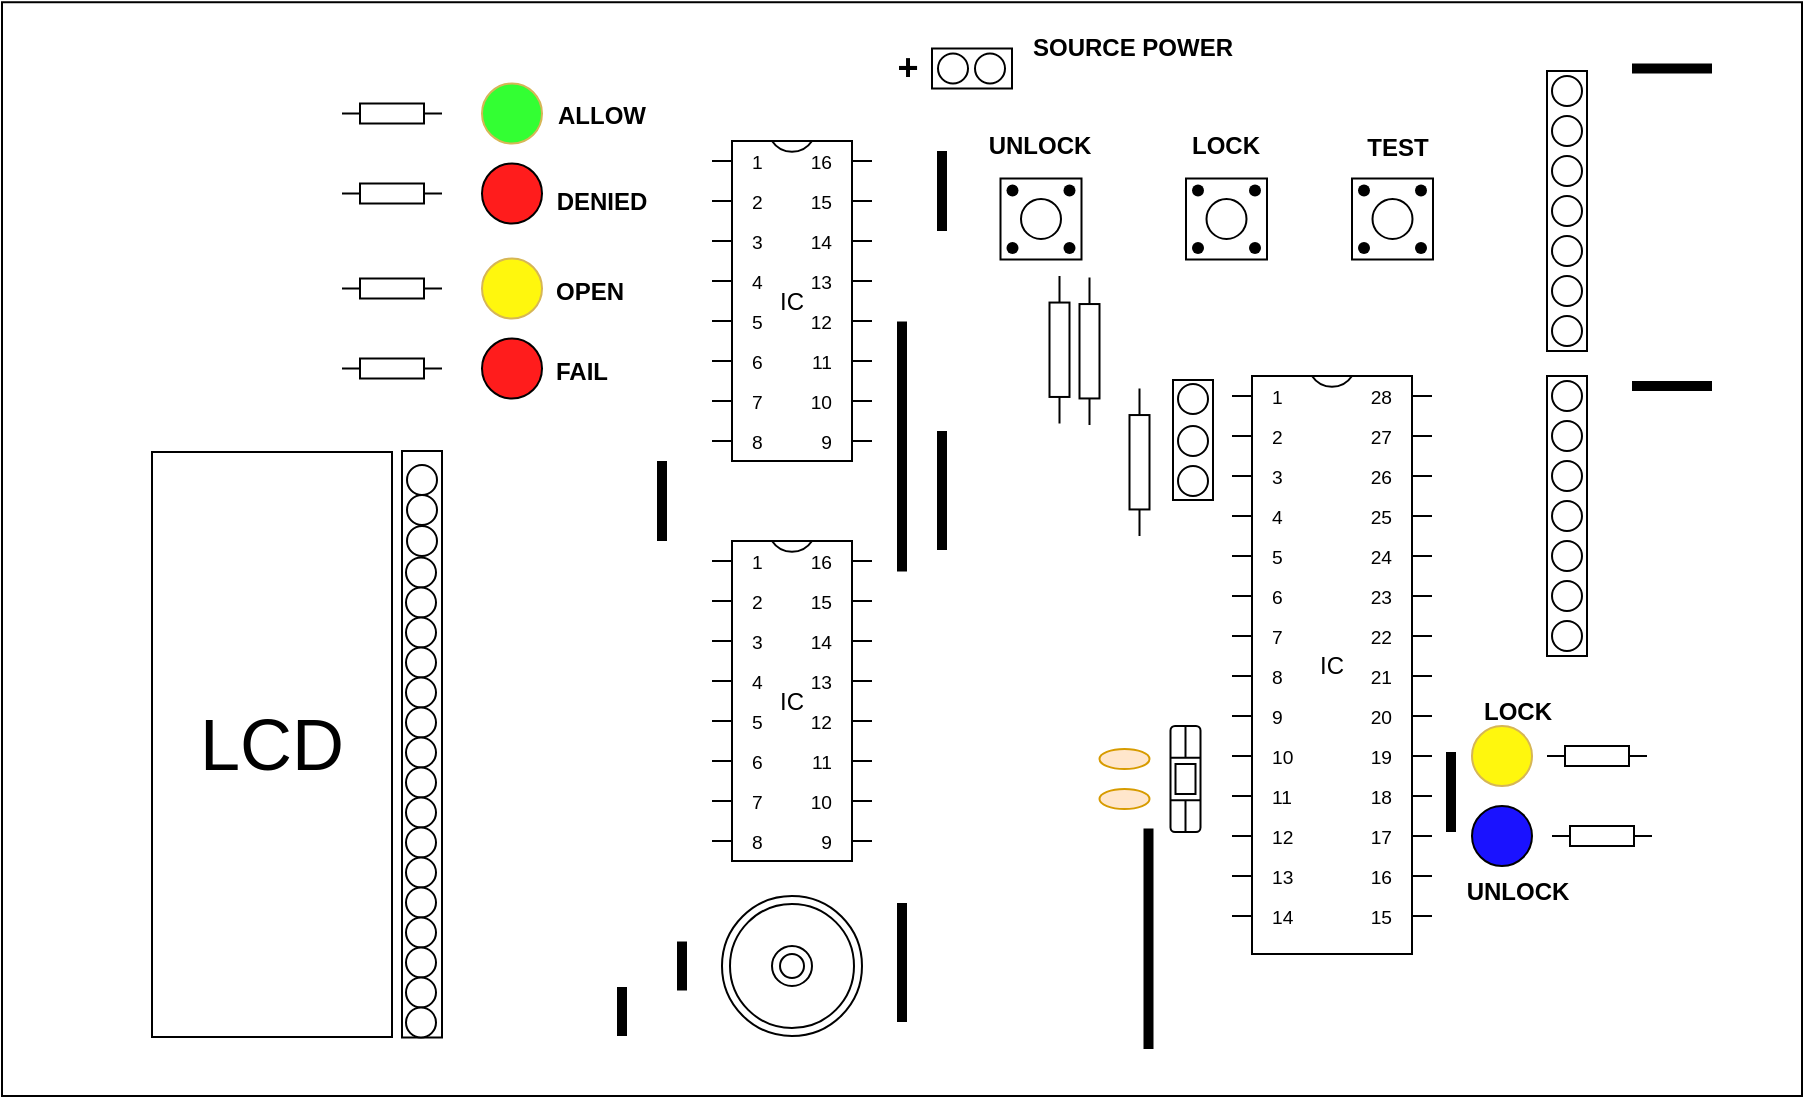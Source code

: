 <mxfile version="21.2.9" type="device">
  <diagram name="Page-1" id="7e0a89b8-554c-2b80-1dc8-d5c74ca68de4">
    <mxGraphModel dx="2183" dy="1485" grid="1" gridSize="10" guides="1" tooltips="1" connect="1" arrows="1" fold="1" page="1" pageScale="1" pageWidth="1100" pageHeight="850" background="none" math="0" shadow="0">
      <root>
        <mxCell id="0" />
        <mxCell id="1" parent="0" />
        <mxCell id="cQRuIxADYb-FsadwnUC8-180" value="" style="rounded=0;whiteSpace=wrap;html=1;" vertex="1" parent="1">
          <mxGeometry x="-105" y="-6.88" width="900" height="546.88" as="geometry" />
        </mxCell>
        <mxCell id="cQRuIxADYb-FsadwnUC8-157" value="" style="rounded=0;whiteSpace=wrap;html=1;" vertex="1" parent="1">
          <mxGeometry x="360" y="16.25" width="40" height="20" as="geometry" />
        </mxCell>
        <mxCell id="cQRuIxADYb-FsadwnUC8-141" value="" style="rounded=0;whiteSpace=wrap;html=1;" vertex="1" parent="1">
          <mxGeometry x="95" y="217.5" width="20" height="293.25" as="geometry" />
        </mxCell>
        <mxCell id="cQRuIxADYb-FsadwnUC8-79" value="" style="rounded=1;whiteSpace=wrap;html=1;direction=south;" vertex="1" parent="1">
          <mxGeometry x="479.25" y="355" width="15" height="53" as="geometry" />
        </mxCell>
        <mxCell id="cQRuIxADYb-FsadwnUC8-64" value="" style="rounded=0;whiteSpace=wrap;html=1;" vertex="1" parent="1">
          <mxGeometry x="667.5" y="27.5" width="20" height="140" as="geometry" />
        </mxCell>
        <mxCell id="cQRuIxADYb-FsadwnUC8-49" value="" style="rounded=0;whiteSpace=wrap;html=1;" vertex="1" parent="1">
          <mxGeometry x="480.5" y="182" width="20" height="60" as="geometry" />
        </mxCell>
        <mxCell id="cQRuIxADYb-FsadwnUC8-34" value="" style="verticalLabelPosition=bottom;shadow=0;dashed=0;align=center;html=1;verticalAlign=top;strokeWidth=1;shape=ellipse;perimeter=ellipsePerimeter;fillColor=#FFF70D;strokeColor=#d6b656;" vertex="1" parent="1">
          <mxGeometry x="630" y="355" width="30" height="30" as="geometry" />
        </mxCell>
        <mxCell id="cQRuIxADYb-FsadwnUC8-35" value="" style="verticalLabelPosition=bottom;shadow=0;dashed=0;align=center;html=1;verticalAlign=top;strokeWidth=1;shape=ellipse;perimeter=ellipsePerimeter;fillColor=#1A12FF;" vertex="1" parent="1">
          <mxGeometry x="630" y="395" width="30" height="30" as="geometry" />
        </mxCell>
        <mxCell id="cQRuIxADYb-FsadwnUC8-43" value="" style="pointerEvents=1;verticalLabelPosition=bottom;shadow=0;dashed=0;align=center;html=1;verticalAlign=top;shape=mxgraph.electrical.resistors.resistor_1;" vertex="1" parent="1">
          <mxGeometry x="667.5" y="365" width="50" height="10" as="geometry" />
        </mxCell>
        <mxCell id="cQRuIxADYb-FsadwnUC8-44" value="" style="pointerEvents=1;verticalLabelPosition=bottom;shadow=0;dashed=0;align=center;html=1;verticalAlign=top;shape=mxgraph.electrical.resistors.resistor_1;" vertex="1" parent="1">
          <mxGeometry x="670" y="405" width="50" height="10" as="geometry" />
        </mxCell>
        <mxCell id="cQRuIxADYb-FsadwnUC8-45" value="IC" style="shadow=0;dashed=0;align=center;html=1;strokeWidth=1;shape=mxgraph.electrical.logic_gates.dual_inline_ic;labelNames=a,b,c,d,e,f,g,h,i,j,k,l,m,n,o,p,q,r,s,t;whiteSpace=wrap;" vertex="1" parent="1">
          <mxGeometry x="510" y="180" width="100" height="289" as="geometry" />
        </mxCell>
        <mxCell id="cQRuIxADYb-FsadwnUC8-46" value="" style="verticalLabelPosition=bottom;shadow=0;dashed=0;align=center;html=1;verticalAlign=top;strokeWidth=1;shape=ellipse;perimeter=ellipsePerimeter;" vertex="1" parent="1">
          <mxGeometry x="483" y="184" width="15" height="15" as="geometry" />
        </mxCell>
        <mxCell id="cQRuIxADYb-FsadwnUC8-47" value="" style="verticalLabelPosition=bottom;shadow=0;dashed=0;align=center;html=1;verticalAlign=top;strokeWidth=1;shape=ellipse;perimeter=ellipsePerimeter;" vertex="1" parent="1">
          <mxGeometry x="483" y="205" width="15" height="15" as="geometry" />
        </mxCell>
        <mxCell id="cQRuIxADYb-FsadwnUC8-48" value="" style="verticalLabelPosition=bottom;shadow=0;dashed=0;align=center;html=1;verticalAlign=top;strokeWidth=1;shape=ellipse;perimeter=ellipsePerimeter;" vertex="1" parent="1">
          <mxGeometry x="483" y="225" width="15" height="15" as="geometry" />
        </mxCell>
        <mxCell id="cQRuIxADYb-FsadwnUC8-50" value="IC" style="shadow=0;dashed=0;align=center;html=1;strokeWidth=1;shape=mxgraph.electrical.logic_gates.dual_inline_ic;labelNames=a,b,c,d,e,f,g,h,i,j,k,l,m,n,o,p,q,r,s,t;whiteSpace=wrap;" vertex="1" parent="1">
          <mxGeometry x="250" y="62.5" width="80" height="160" as="geometry" />
        </mxCell>
        <mxCell id="cQRuIxADYb-FsadwnUC8-52" value="" style="verticalLabelPosition=bottom;shadow=0;dashed=0;align=center;html=1;verticalAlign=top;strokeWidth=1;shape=ellipse;perimeter=ellipsePerimeter;" vertex="1" parent="1">
          <mxGeometry x="670" y="30" width="15" height="15" as="geometry" />
        </mxCell>
        <mxCell id="cQRuIxADYb-FsadwnUC8-53" value="" style="verticalLabelPosition=bottom;shadow=0;dashed=0;align=center;html=1;verticalAlign=top;strokeWidth=1;shape=ellipse;perimeter=ellipsePerimeter;" vertex="1" parent="1">
          <mxGeometry x="670" y="50" width="15" height="15" as="geometry" />
        </mxCell>
        <mxCell id="cQRuIxADYb-FsadwnUC8-54" value="" style="verticalLabelPosition=bottom;shadow=0;dashed=0;align=center;html=1;verticalAlign=top;strokeWidth=1;shape=ellipse;perimeter=ellipsePerimeter;" vertex="1" parent="1">
          <mxGeometry x="670" y="70" width="15" height="15" as="geometry" />
        </mxCell>
        <mxCell id="cQRuIxADYb-FsadwnUC8-55" value="" style="verticalLabelPosition=bottom;shadow=0;dashed=0;align=center;html=1;verticalAlign=top;strokeWidth=1;shape=ellipse;perimeter=ellipsePerimeter;" vertex="1" parent="1">
          <mxGeometry x="670" y="90" width="15" height="15" as="geometry" />
        </mxCell>
        <mxCell id="cQRuIxADYb-FsadwnUC8-56" value="" style="verticalLabelPosition=bottom;shadow=0;dashed=0;align=center;html=1;verticalAlign=top;strokeWidth=1;shape=ellipse;perimeter=ellipsePerimeter;" vertex="1" parent="1">
          <mxGeometry x="670" y="110" width="15" height="15" as="geometry" />
        </mxCell>
        <mxCell id="cQRuIxADYb-FsadwnUC8-62" value="" style="verticalLabelPosition=bottom;shadow=0;dashed=0;align=center;html=1;verticalAlign=top;strokeWidth=1;shape=ellipse;perimeter=ellipsePerimeter;" vertex="1" parent="1">
          <mxGeometry x="670" y="130" width="15" height="15" as="geometry" />
        </mxCell>
        <mxCell id="cQRuIxADYb-FsadwnUC8-63" value="" style="verticalLabelPosition=bottom;shadow=0;dashed=0;align=center;html=1;verticalAlign=top;strokeWidth=1;shape=ellipse;perimeter=ellipsePerimeter;" vertex="1" parent="1">
          <mxGeometry x="670" y="150" width="15" height="15" as="geometry" />
        </mxCell>
        <mxCell id="cQRuIxADYb-FsadwnUC8-65" value="" style="rounded=0;whiteSpace=wrap;html=1;" vertex="1" parent="1">
          <mxGeometry x="667.5" y="180" width="20" height="140" as="geometry" />
        </mxCell>
        <mxCell id="cQRuIxADYb-FsadwnUC8-66" value="" style="verticalLabelPosition=bottom;shadow=0;dashed=0;align=center;html=1;verticalAlign=top;strokeWidth=1;shape=ellipse;perimeter=ellipsePerimeter;" vertex="1" parent="1">
          <mxGeometry x="670" y="182.5" width="15" height="15" as="geometry" />
        </mxCell>
        <mxCell id="cQRuIxADYb-FsadwnUC8-67" value="" style="verticalLabelPosition=bottom;shadow=0;dashed=0;align=center;html=1;verticalAlign=top;strokeWidth=1;shape=ellipse;perimeter=ellipsePerimeter;" vertex="1" parent="1">
          <mxGeometry x="670" y="202.5" width="15" height="15" as="geometry" />
        </mxCell>
        <mxCell id="cQRuIxADYb-FsadwnUC8-68" value="" style="verticalLabelPosition=bottom;shadow=0;dashed=0;align=center;html=1;verticalAlign=top;strokeWidth=1;shape=ellipse;perimeter=ellipsePerimeter;" vertex="1" parent="1">
          <mxGeometry x="670" y="222.5" width="15" height="15" as="geometry" />
        </mxCell>
        <mxCell id="cQRuIxADYb-FsadwnUC8-69" value="" style="verticalLabelPosition=bottom;shadow=0;dashed=0;align=center;html=1;verticalAlign=top;strokeWidth=1;shape=ellipse;perimeter=ellipsePerimeter;" vertex="1" parent="1">
          <mxGeometry x="670" y="242.5" width="15" height="15" as="geometry" />
        </mxCell>
        <mxCell id="cQRuIxADYb-FsadwnUC8-70" value="" style="verticalLabelPosition=bottom;shadow=0;dashed=0;align=center;html=1;verticalAlign=top;strokeWidth=1;shape=ellipse;perimeter=ellipsePerimeter;" vertex="1" parent="1">
          <mxGeometry x="670" y="262.5" width="15" height="15" as="geometry" />
        </mxCell>
        <mxCell id="cQRuIxADYb-FsadwnUC8-71" value="" style="verticalLabelPosition=bottom;shadow=0;dashed=0;align=center;html=1;verticalAlign=top;strokeWidth=1;shape=ellipse;perimeter=ellipsePerimeter;" vertex="1" parent="1">
          <mxGeometry x="670" y="282.5" width="15" height="15" as="geometry" />
        </mxCell>
        <mxCell id="cQRuIxADYb-FsadwnUC8-72" value="" style="verticalLabelPosition=bottom;shadow=0;dashed=0;align=center;html=1;verticalAlign=top;strokeWidth=1;shape=ellipse;perimeter=ellipsePerimeter;" vertex="1" parent="1">
          <mxGeometry x="670" y="302.5" width="15" height="15" as="geometry" />
        </mxCell>
        <mxCell id="cQRuIxADYb-FsadwnUC8-73" value="IC" style="shadow=0;dashed=0;align=center;html=1;strokeWidth=1;shape=mxgraph.electrical.logic_gates.dual_inline_ic;labelNames=a,b,c,d,e,f,g,h,i,j,k,l,m,n,o,p,q,r,s,t;whiteSpace=wrap;" vertex="1" parent="1">
          <mxGeometry x="250" y="262.5" width="80" height="160" as="geometry" />
        </mxCell>
        <mxCell id="cQRuIxADYb-FsadwnUC8-74" value="" style="ellipse;shape=doubleEllipse;whiteSpace=wrap;html=1;aspect=fixed;" vertex="1" parent="1">
          <mxGeometry x="255" y="440" width="70" height="70" as="geometry" />
        </mxCell>
        <mxCell id="cQRuIxADYb-FsadwnUC8-75" value="" style="ellipse;shape=doubleEllipse;whiteSpace=wrap;html=1;aspect=fixed;" vertex="1" parent="1">
          <mxGeometry x="280" y="465" width="20" height="20" as="geometry" />
        </mxCell>
        <mxCell id="cQRuIxADYb-FsadwnUC8-77" value="" style="pointerEvents=1;verticalLabelPosition=bottom;shadow=0;dashed=0;align=center;html=1;verticalAlign=top;shape=mxgraph.electrical.plc_ladder.contact;direction=south;" vertex="1" parent="1">
          <mxGeometry x="479.25" y="355" width="15" height="53" as="geometry" />
        </mxCell>
        <mxCell id="cQRuIxADYb-FsadwnUC8-78" value="" style="rounded=0;whiteSpace=wrap;html=1;direction=south;" vertex="1" parent="1">
          <mxGeometry x="481.75" y="374" width="10" height="15" as="geometry" />
        </mxCell>
        <mxCell id="cQRuIxADYb-FsadwnUC8-81" value="" style="ellipse;whiteSpace=wrap;html=1;fillColor=#ffe6cc;strokeColor=#d79b00;" vertex="1" parent="1">
          <mxGeometry x="443.75" y="366.5" width="25" height="10" as="geometry" />
        </mxCell>
        <mxCell id="cQRuIxADYb-FsadwnUC8-82" value="" style="ellipse;whiteSpace=wrap;html=1;fillColor=#ffe6cc;strokeColor=#d79b00;" vertex="1" parent="1">
          <mxGeometry x="443.75" y="386.5" width="25" height="10" as="geometry" />
        </mxCell>
        <mxCell id="cQRuIxADYb-FsadwnUC8-83" value="" style="whiteSpace=wrap;html=1;aspect=fixed;" vertex="1" parent="1">
          <mxGeometry x="394.25" y="81.25" width="40.5" height="40.5" as="geometry" />
        </mxCell>
        <mxCell id="cQRuIxADYb-FsadwnUC8-87" value="" style="ellipse;whiteSpace=wrap;html=1;aspect=fixed;" vertex="1" parent="1">
          <mxGeometry x="404.5" y="91.5" width="20" height="20" as="geometry" />
        </mxCell>
        <mxCell id="cQRuIxADYb-FsadwnUC8-88" value="" style="shape=waypoint;sketch=0;fillStyle=solid;size=6;pointerEvents=1;points=[];fillColor=none;resizable=0;rotatable=0;perimeter=centerPerimeter;snapToPoint=1;" vertex="1" parent="1">
          <mxGeometry x="390.25" y="77.25" width="20" height="20" as="geometry" />
        </mxCell>
        <mxCell id="cQRuIxADYb-FsadwnUC8-89" value="" style="shape=waypoint;sketch=0;fillStyle=solid;size=6;pointerEvents=1;points=[];fillColor=none;resizable=0;rotatable=0;perimeter=centerPerimeter;snapToPoint=1;" vertex="1" parent="1">
          <mxGeometry x="390.25" y="106" width="20" height="20" as="geometry" />
        </mxCell>
        <mxCell id="cQRuIxADYb-FsadwnUC8-90" value="" style="shape=waypoint;sketch=0;fillStyle=solid;size=6;pointerEvents=1;points=[];fillColor=none;resizable=0;rotatable=0;perimeter=centerPerimeter;snapToPoint=1;" vertex="1" parent="1">
          <mxGeometry x="418.75" y="106" width="20" height="20" as="geometry" />
        </mxCell>
        <mxCell id="cQRuIxADYb-FsadwnUC8-91" value="" style="shape=waypoint;sketch=0;fillStyle=solid;size=6;pointerEvents=1;points=[];fillColor=none;resizable=0;rotatable=0;perimeter=centerPerimeter;snapToPoint=1;" vertex="1" parent="1">
          <mxGeometry x="418.75" y="77.25" width="20" height="20" as="geometry" />
        </mxCell>
        <mxCell id="cQRuIxADYb-FsadwnUC8-92" value="" style="whiteSpace=wrap;html=1;aspect=fixed;" vertex="1" parent="1">
          <mxGeometry x="487" y="81.25" width="40.5" height="40.5" as="geometry" />
        </mxCell>
        <mxCell id="cQRuIxADYb-FsadwnUC8-93" value="" style="ellipse;whiteSpace=wrap;html=1;aspect=fixed;" vertex="1" parent="1">
          <mxGeometry x="497.25" y="91.5" width="20" height="20" as="geometry" />
        </mxCell>
        <mxCell id="cQRuIxADYb-FsadwnUC8-94" value="" style="shape=waypoint;sketch=0;fillStyle=solid;size=6;pointerEvents=1;points=[];fillColor=none;resizable=0;rotatable=0;perimeter=centerPerimeter;snapToPoint=1;" vertex="1" parent="1">
          <mxGeometry x="483" y="77.25" width="20" height="20" as="geometry" />
        </mxCell>
        <mxCell id="cQRuIxADYb-FsadwnUC8-95" value="" style="shape=waypoint;sketch=0;fillStyle=solid;size=6;pointerEvents=1;points=[];fillColor=none;resizable=0;rotatable=0;perimeter=centerPerimeter;snapToPoint=1;" vertex="1" parent="1">
          <mxGeometry x="483" y="106" width="20" height="20" as="geometry" />
        </mxCell>
        <mxCell id="cQRuIxADYb-FsadwnUC8-96" value="" style="shape=waypoint;sketch=0;fillStyle=solid;size=6;pointerEvents=1;points=[];fillColor=none;resizable=0;rotatable=0;perimeter=centerPerimeter;snapToPoint=1;" vertex="1" parent="1">
          <mxGeometry x="511.5" y="106" width="20" height="20" as="geometry" />
        </mxCell>
        <mxCell id="cQRuIxADYb-FsadwnUC8-97" value="" style="shape=waypoint;sketch=0;fillStyle=solid;size=6;pointerEvents=1;points=[];fillColor=none;resizable=0;rotatable=0;perimeter=centerPerimeter;snapToPoint=1;" vertex="1" parent="1">
          <mxGeometry x="511.5" y="77.25" width="20" height="20" as="geometry" />
        </mxCell>
        <mxCell id="cQRuIxADYb-FsadwnUC8-98" value="" style="whiteSpace=wrap;html=1;aspect=fixed;" vertex="1" parent="1">
          <mxGeometry x="570" y="81.25" width="40.5" height="40.5" as="geometry" />
        </mxCell>
        <mxCell id="cQRuIxADYb-FsadwnUC8-99" value="" style="ellipse;whiteSpace=wrap;html=1;aspect=fixed;" vertex="1" parent="1">
          <mxGeometry x="580.25" y="91.5" width="20" height="20" as="geometry" />
        </mxCell>
        <mxCell id="cQRuIxADYb-FsadwnUC8-100" value="" style="shape=waypoint;sketch=0;fillStyle=solid;size=6;pointerEvents=1;points=[];fillColor=none;resizable=0;rotatable=0;perimeter=centerPerimeter;snapToPoint=1;" vertex="1" parent="1">
          <mxGeometry x="566" y="77.25" width="20" height="20" as="geometry" />
        </mxCell>
        <mxCell id="cQRuIxADYb-FsadwnUC8-101" value="" style="shape=waypoint;sketch=0;fillStyle=solid;size=6;pointerEvents=1;points=[];fillColor=none;resizable=0;rotatable=0;perimeter=centerPerimeter;snapToPoint=1;" vertex="1" parent="1">
          <mxGeometry x="566" y="106" width="20" height="20" as="geometry" />
        </mxCell>
        <mxCell id="cQRuIxADYb-FsadwnUC8-102" value="" style="shape=waypoint;sketch=0;fillStyle=solid;size=6;pointerEvents=1;points=[];fillColor=none;resizable=0;rotatable=0;perimeter=centerPerimeter;snapToPoint=1;" vertex="1" parent="1">
          <mxGeometry x="594.5" y="106" width="20" height="20" as="geometry" />
        </mxCell>
        <mxCell id="cQRuIxADYb-FsadwnUC8-103" value="" style="shape=waypoint;sketch=0;fillStyle=solid;size=6;pointerEvents=1;points=[];fillColor=none;resizable=0;rotatable=0;perimeter=centerPerimeter;snapToPoint=1;" vertex="1" parent="1">
          <mxGeometry x="594.5" y="77.25" width="20" height="20" as="geometry" />
        </mxCell>
        <mxCell id="cQRuIxADYb-FsadwnUC8-104" value="" style="verticalLabelPosition=bottom;shadow=0;dashed=0;align=center;html=1;verticalAlign=top;strokeWidth=1;shape=ellipse;perimeter=ellipsePerimeter;fillColor=#33FF33;strokeColor=#d6b656;direction=west;" vertex="1" parent="1">
          <mxGeometry x="135" y="33.75" width="30" height="30" as="geometry" />
        </mxCell>
        <mxCell id="cQRuIxADYb-FsadwnUC8-105" value="" style="verticalLabelPosition=bottom;shadow=0;dashed=0;align=center;html=1;verticalAlign=top;strokeWidth=1;shape=ellipse;perimeter=ellipsePerimeter;fillColor=#FF1C1C;direction=west;" vertex="1" parent="1">
          <mxGeometry x="135" y="73.75" width="30" height="30" as="geometry" />
        </mxCell>
        <mxCell id="cQRuIxADYb-FsadwnUC8-106" value="" style="pointerEvents=1;verticalLabelPosition=bottom;shadow=0;dashed=0;align=center;html=1;verticalAlign=top;shape=mxgraph.electrical.resistors.resistor_1;direction=west;" vertex="1" parent="1">
          <mxGeometry x="65" y="43.75" width="50" height="10" as="geometry" />
        </mxCell>
        <mxCell id="cQRuIxADYb-FsadwnUC8-107" value="" style="pointerEvents=1;verticalLabelPosition=bottom;shadow=0;dashed=0;align=center;html=1;verticalAlign=top;shape=mxgraph.electrical.resistors.resistor_1;direction=west;" vertex="1" parent="1">
          <mxGeometry x="65" y="83.75" width="50" height="10" as="geometry" />
        </mxCell>
        <mxCell id="cQRuIxADYb-FsadwnUC8-108" value="" style="verticalLabelPosition=bottom;shadow=0;dashed=0;align=center;html=1;verticalAlign=top;strokeWidth=1;shape=ellipse;perimeter=ellipsePerimeter;fillColor=#FFF70D;strokeColor=#d6b656;direction=west;" vertex="1" parent="1">
          <mxGeometry x="135" y="121.25" width="30" height="30" as="geometry" />
        </mxCell>
        <mxCell id="cQRuIxADYb-FsadwnUC8-109" value="" style="verticalLabelPosition=bottom;shadow=0;dashed=0;align=center;html=1;verticalAlign=top;strokeWidth=1;shape=ellipse;perimeter=ellipsePerimeter;fillColor=#FF1C1C;direction=west;" vertex="1" parent="1">
          <mxGeometry x="135" y="161.25" width="30" height="30" as="geometry" />
        </mxCell>
        <mxCell id="cQRuIxADYb-FsadwnUC8-110" value="" style="pointerEvents=1;verticalLabelPosition=bottom;shadow=0;dashed=0;align=center;html=1;verticalAlign=top;shape=mxgraph.electrical.resistors.resistor_1;direction=west;" vertex="1" parent="1">
          <mxGeometry x="65" y="131.25" width="50" height="10" as="geometry" />
        </mxCell>
        <mxCell id="cQRuIxADYb-FsadwnUC8-111" value="" style="pointerEvents=1;verticalLabelPosition=bottom;shadow=0;dashed=0;align=center;html=1;verticalAlign=top;shape=mxgraph.electrical.resistors.resistor_1;direction=west;" vertex="1" parent="1">
          <mxGeometry x="65" y="171.25" width="50" height="10" as="geometry" />
        </mxCell>
        <mxCell id="cQRuIxADYb-FsadwnUC8-112" value="" style="verticalLabelPosition=bottom;shadow=0;dashed=0;align=center;html=1;verticalAlign=top;strokeWidth=1;shape=ellipse;perimeter=ellipsePerimeter;" vertex="1" parent="1">
          <mxGeometry x="97" y="270.75" width="15" height="15" as="geometry" />
        </mxCell>
        <mxCell id="cQRuIxADYb-FsadwnUC8-113" value="" style="verticalLabelPosition=bottom;shadow=0;dashed=0;align=center;html=1;verticalAlign=top;strokeWidth=1;shape=ellipse;perimeter=ellipsePerimeter;" vertex="1" parent="1">
          <mxGeometry x="97" y="285.75" width="15" height="15" as="geometry" />
        </mxCell>
        <mxCell id="cQRuIxADYb-FsadwnUC8-114" value="" style="verticalLabelPosition=bottom;shadow=0;dashed=0;align=center;html=1;verticalAlign=top;strokeWidth=1;shape=ellipse;perimeter=ellipsePerimeter;" vertex="1" parent="1">
          <mxGeometry x="97" y="300.75" width="15" height="15" as="geometry" />
        </mxCell>
        <mxCell id="cQRuIxADYb-FsadwnUC8-115" value="" style="verticalLabelPosition=bottom;shadow=0;dashed=0;align=center;html=1;verticalAlign=top;strokeWidth=1;shape=ellipse;perimeter=ellipsePerimeter;" vertex="1" parent="1">
          <mxGeometry x="97" y="315.75" width="15" height="15" as="geometry" />
        </mxCell>
        <mxCell id="cQRuIxADYb-FsadwnUC8-129" value="" style="verticalLabelPosition=bottom;shadow=0;dashed=0;align=center;html=1;verticalAlign=top;strokeWidth=1;shape=ellipse;perimeter=ellipsePerimeter;" vertex="1" parent="1">
          <mxGeometry x="97" y="330.75" width="15" height="15" as="geometry" />
        </mxCell>
        <mxCell id="cQRuIxADYb-FsadwnUC8-130" value="" style="verticalLabelPosition=bottom;shadow=0;dashed=0;align=center;html=1;verticalAlign=top;strokeWidth=1;shape=ellipse;perimeter=ellipsePerimeter;" vertex="1" parent="1">
          <mxGeometry x="97" y="345.75" width="15" height="15" as="geometry" />
        </mxCell>
        <mxCell id="cQRuIxADYb-FsadwnUC8-131" value="" style="verticalLabelPosition=bottom;shadow=0;dashed=0;align=center;html=1;verticalAlign=top;strokeWidth=1;shape=ellipse;perimeter=ellipsePerimeter;" vertex="1" parent="1">
          <mxGeometry x="97" y="360.75" width="15" height="15" as="geometry" />
        </mxCell>
        <mxCell id="cQRuIxADYb-FsadwnUC8-132" value="" style="verticalLabelPosition=bottom;shadow=0;dashed=0;align=center;html=1;verticalAlign=top;strokeWidth=1;shape=ellipse;perimeter=ellipsePerimeter;" vertex="1" parent="1">
          <mxGeometry x="97" y="375.75" width="15" height="15" as="geometry" />
        </mxCell>
        <mxCell id="cQRuIxADYb-FsadwnUC8-133" value="" style="verticalLabelPosition=bottom;shadow=0;dashed=0;align=center;html=1;verticalAlign=top;strokeWidth=1;shape=ellipse;perimeter=ellipsePerimeter;" vertex="1" parent="1">
          <mxGeometry x="97" y="390.75" width="15" height="15" as="geometry" />
        </mxCell>
        <mxCell id="cQRuIxADYb-FsadwnUC8-134" value="" style="verticalLabelPosition=bottom;shadow=0;dashed=0;align=center;html=1;verticalAlign=top;strokeWidth=1;shape=ellipse;perimeter=ellipsePerimeter;" vertex="1" parent="1">
          <mxGeometry x="97" y="405.75" width="15" height="15" as="geometry" />
        </mxCell>
        <mxCell id="cQRuIxADYb-FsadwnUC8-135" value="" style="verticalLabelPosition=bottom;shadow=0;dashed=0;align=center;html=1;verticalAlign=top;strokeWidth=1;shape=ellipse;perimeter=ellipsePerimeter;" vertex="1" parent="1">
          <mxGeometry x="97" y="420.75" width="15" height="15" as="geometry" />
        </mxCell>
        <mxCell id="cQRuIxADYb-FsadwnUC8-136" value="" style="verticalLabelPosition=bottom;shadow=0;dashed=0;align=center;html=1;verticalAlign=top;strokeWidth=1;shape=ellipse;perimeter=ellipsePerimeter;" vertex="1" parent="1">
          <mxGeometry x="97" y="435.75" width="15" height="15" as="geometry" />
        </mxCell>
        <mxCell id="cQRuIxADYb-FsadwnUC8-137" value="" style="verticalLabelPosition=bottom;shadow=0;dashed=0;align=center;html=1;verticalAlign=top;strokeWidth=1;shape=ellipse;perimeter=ellipsePerimeter;" vertex="1" parent="1">
          <mxGeometry x="97" y="450.75" width="15" height="15" as="geometry" />
        </mxCell>
        <mxCell id="cQRuIxADYb-FsadwnUC8-138" value="" style="verticalLabelPosition=bottom;shadow=0;dashed=0;align=center;html=1;verticalAlign=top;strokeWidth=1;shape=ellipse;perimeter=ellipsePerimeter;" vertex="1" parent="1">
          <mxGeometry x="97" y="465.75" width="15" height="15" as="geometry" />
        </mxCell>
        <mxCell id="cQRuIxADYb-FsadwnUC8-139" value="" style="verticalLabelPosition=bottom;shadow=0;dashed=0;align=center;html=1;verticalAlign=top;strokeWidth=1;shape=ellipse;perimeter=ellipsePerimeter;" vertex="1" parent="1">
          <mxGeometry x="97" y="480.75" width="15" height="15" as="geometry" />
        </mxCell>
        <mxCell id="cQRuIxADYb-FsadwnUC8-140" value="" style="verticalLabelPosition=bottom;shadow=0;dashed=0;align=center;html=1;verticalAlign=top;strokeWidth=1;shape=ellipse;perimeter=ellipsePerimeter;" vertex="1" parent="1">
          <mxGeometry x="97" y="495.75" width="15" height="15" as="geometry" />
        </mxCell>
        <mxCell id="cQRuIxADYb-FsadwnUC8-144" value="" style="line;strokeWidth=5;html=1;rotation=-180;direction=south;" vertex="1" parent="1">
          <mxGeometry x="220" y="222.5" width="10" height="40" as="geometry" />
        </mxCell>
        <mxCell id="cQRuIxADYb-FsadwnUC8-145" value="" style="line;strokeWidth=5;html=1;rotation=-180;direction=south;" vertex="1" parent="1">
          <mxGeometry x="170" y="462.75" width="130" height="24.5" as="geometry" />
        </mxCell>
        <mxCell id="cQRuIxADYb-FsadwnUC8-146" value="" style="line;strokeWidth=5;html=1;rotation=-180;direction=south;" vertex="1" parent="1">
          <mxGeometry x="140" y="485.5" width="130" height="24.5" as="geometry" />
        </mxCell>
        <mxCell id="cQRuIxADYb-FsadwnUC8-147" value="" style="line;strokeWidth=5;html=1;rotation=-180;direction=south;" vertex="1" parent="1">
          <mxGeometry x="340" y="443.5" width="10" height="59.5" as="geometry" />
        </mxCell>
        <mxCell id="cQRuIxADYb-FsadwnUC8-148" value="" style="line;strokeWidth=5;html=1;rotation=-180;direction=south;" vertex="1" parent="1">
          <mxGeometry x="463.25" y="406.25" width="10" height="110.25" as="geometry" />
        </mxCell>
        <mxCell id="cQRuIxADYb-FsadwnUC8-151" value="" style="line;strokeWidth=5;html=1;rotation=-180;direction=south;" vertex="1" parent="1">
          <mxGeometry x="340" y="152.75" width="10" height="125" as="geometry" />
        </mxCell>
        <mxCell id="cQRuIxADYb-FsadwnUC8-152" value="" style="line;strokeWidth=5;html=1;rotation=-180;direction=south;" vertex="1" parent="1">
          <mxGeometry x="360" y="67.5" width="10" height="40" as="geometry" />
        </mxCell>
        <mxCell id="cQRuIxADYb-FsadwnUC8-153" value="" style="line;strokeWidth=5;html=1;rotation=-180;direction=south;" vertex="1" parent="1">
          <mxGeometry x="360" y="207.5" width="10" height="59.5" as="geometry" />
        </mxCell>
        <mxCell id="cQRuIxADYb-FsadwnUC8-154" value="" style="line;strokeWidth=5;html=1;rotation=-180;direction=south;" vertex="1" parent="1">
          <mxGeometry x="614.5" y="368" width="10" height="40" as="geometry" />
        </mxCell>
        <mxCell id="cQRuIxADYb-FsadwnUC8-155" value="" style="verticalLabelPosition=bottom;shadow=0;dashed=0;align=center;html=1;verticalAlign=top;strokeWidth=1;shape=ellipse;perimeter=ellipsePerimeter;" vertex="1" parent="1">
          <mxGeometry x="363" y="18.75" width="15" height="15" as="geometry" />
        </mxCell>
        <mxCell id="cQRuIxADYb-FsadwnUC8-156" value="" style="verticalLabelPosition=bottom;shadow=0;dashed=0;align=center;html=1;verticalAlign=top;strokeWidth=1;shape=ellipse;perimeter=ellipsePerimeter;" vertex="1" parent="1">
          <mxGeometry x="381.5" y="18.75" width="15" height="15" as="geometry" />
        </mxCell>
        <mxCell id="cQRuIxADYb-FsadwnUC8-158" value="" style="line;strokeWidth=5;html=1;rotation=-180;direction=west;" vertex="1" parent="1">
          <mxGeometry x="710" y="21.25" width="40" height="10" as="geometry" />
        </mxCell>
        <mxCell id="cQRuIxADYb-FsadwnUC8-159" value="" style="line;strokeWidth=5;html=1;rotation=-180;direction=west;" vertex="1" parent="1">
          <mxGeometry x="710" y="180" width="40" height="10" as="geometry" />
        </mxCell>
        <mxCell id="cQRuIxADYb-FsadwnUC8-160" value="" style="pointerEvents=1;verticalLabelPosition=bottom;shadow=0;dashed=0;align=center;html=1;verticalAlign=top;shape=mxgraph.electrical.resistors.resistor_1;direction=south;" vertex="1" parent="1">
          <mxGeometry x="458.75" y="186.25" width="10" height="73.75" as="geometry" />
        </mxCell>
        <mxCell id="cQRuIxADYb-FsadwnUC8-161" value="" style="pointerEvents=1;verticalLabelPosition=bottom;shadow=0;dashed=0;align=center;html=1;verticalAlign=top;shape=mxgraph.electrical.resistors.resistor_1;direction=south;" vertex="1" parent="1">
          <mxGeometry x="418.75" y="130" width="10" height="73.75" as="geometry" />
        </mxCell>
        <mxCell id="cQRuIxADYb-FsadwnUC8-162" value="" style="pointerEvents=1;verticalLabelPosition=bottom;shadow=0;dashed=0;align=center;html=1;verticalAlign=top;shape=mxgraph.electrical.resistors.resistor_1;direction=south;" vertex="1" parent="1">
          <mxGeometry x="433.75" y="130.75" width="10" height="73.75" as="geometry" />
        </mxCell>
        <mxCell id="cQRuIxADYb-FsadwnUC8-164" value="" style="verticalLabelPosition=bottom;shadow=0;dashed=0;align=center;html=1;verticalAlign=top;strokeWidth=1;shape=ellipse;perimeter=ellipsePerimeter;" vertex="1" parent="1">
          <mxGeometry x="97.5" y="255" width="15" height="15" as="geometry" />
        </mxCell>
        <mxCell id="cQRuIxADYb-FsadwnUC8-165" value="" style="verticalLabelPosition=bottom;shadow=0;dashed=0;align=center;html=1;verticalAlign=top;strokeWidth=1;shape=ellipse;perimeter=ellipsePerimeter;" vertex="1" parent="1">
          <mxGeometry x="97.5" y="239.5" width="15" height="15" as="geometry" />
        </mxCell>
        <mxCell id="cQRuIxADYb-FsadwnUC8-166" value="" style="verticalLabelPosition=bottom;shadow=0;dashed=0;align=center;html=1;verticalAlign=top;strokeWidth=1;shape=ellipse;perimeter=ellipsePerimeter;" vertex="1" parent="1">
          <mxGeometry x="97.5" y="224.5" width="15" height="15" as="geometry" />
        </mxCell>
        <mxCell id="cQRuIxADYb-FsadwnUC8-168" value="ALLOW" style="text;html=1;strokeColor=none;fillColor=none;align=center;verticalAlign=middle;whiteSpace=wrap;rounded=0;fontStyle=1" vertex="1" parent="1">
          <mxGeometry x="165" y="35" width="60" height="30" as="geometry" />
        </mxCell>
        <mxCell id="cQRuIxADYb-FsadwnUC8-169" value="&lt;b&gt;DENIED&lt;/b&gt;" style="text;html=1;strokeColor=none;fillColor=none;align=center;verticalAlign=middle;whiteSpace=wrap;rounded=0;" vertex="1" parent="1">
          <mxGeometry x="165" y="77.5" width="60" height="30" as="geometry" />
        </mxCell>
        <mxCell id="cQRuIxADYb-FsadwnUC8-170" value="&lt;b&gt;OPEN&lt;/b&gt;" style="text;html=1;strokeColor=none;fillColor=none;align=center;verticalAlign=middle;whiteSpace=wrap;rounded=0;" vertex="1" parent="1">
          <mxGeometry x="159" y="122.5" width="60" height="30" as="geometry" />
        </mxCell>
        <mxCell id="cQRuIxADYb-FsadwnUC8-171" value="&lt;b&gt;FAIL&lt;/b&gt;" style="text;html=1;strokeColor=none;fillColor=none;align=center;verticalAlign=middle;whiteSpace=wrap;rounded=0;" vertex="1" parent="1">
          <mxGeometry x="155" y="162.5" width="60" height="30" as="geometry" />
        </mxCell>
        <mxCell id="cQRuIxADYb-FsadwnUC8-172" value="&lt;b&gt;SOURCE POWER&lt;/b&gt;" style="text;html=1;strokeColor=none;fillColor=none;align=center;verticalAlign=middle;whiteSpace=wrap;rounded=0;" vertex="1" parent="1">
          <mxGeometry x="404.5" y="1.25" width="111.25" height="30" as="geometry" />
        </mxCell>
        <mxCell id="cQRuIxADYb-FsadwnUC8-173" value="&lt;b&gt;&lt;font style=&quot;font-size: 18px;&quot;&gt;+&lt;/font&gt;&lt;/b&gt;" style="text;html=1;strokeColor=none;fillColor=none;align=center;verticalAlign=middle;whiteSpace=wrap;rounded=0;" vertex="1" parent="1">
          <mxGeometry x="318" y="11.25" width="60" height="30" as="geometry" />
        </mxCell>
        <mxCell id="cQRuIxADYb-FsadwnUC8-174" value="&lt;b&gt;UNLOCK&lt;/b&gt;" style="text;html=1;strokeColor=none;fillColor=none;align=center;verticalAlign=middle;whiteSpace=wrap;rounded=0;" vertex="1" parent="1">
          <mxGeometry x="383.75" y="50" width="60" height="30" as="geometry" />
        </mxCell>
        <mxCell id="cQRuIxADYb-FsadwnUC8-175" value="&lt;b&gt;LOCK&lt;/b&gt;" style="text;html=1;strokeColor=none;fillColor=none;align=center;verticalAlign=middle;whiteSpace=wrap;rounded=0;" vertex="1" parent="1">
          <mxGeometry x="477.25" y="50" width="60" height="30" as="geometry" />
        </mxCell>
        <mxCell id="cQRuIxADYb-FsadwnUC8-176" value="&lt;b&gt;TEST&lt;/b&gt;" style="text;html=1;strokeColor=none;fillColor=none;align=center;verticalAlign=middle;whiteSpace=wrap;rounded=0;" vertex="1" parent="1">
          <mxGeometry x="562.5" y="51" width="60" height="30" as="geometry" />
        </mxCell>
        <mxCell id="cQRuIxADYb-FsadwnUC8-177" value="&lt;b&gt;UNLOCK&lt;/b&gt;" style="text;html=1;strokeColor=none;fillColor=none;align=center;verticalAlign=middle;whiteSpace=wrap;rounded=0;" vertex="1" parent="1">
          <mxGeometry x="622.5" y="422.5" width="60" height="30" as="geometry" />
        </mxCell>
        <mxCell id="cQRuIxADYb-FsadwnUC8-178" value="&lt;b&gt;LOCK&lt;/b&gt;" style="text;html=1;strokeColor=none;fillColor=none;align=center;verticalAlign=middle;whiteSpace=wrap;rounded=0;" vertex="1" parent="1">
          <mxGeometry x="622.5" y="333.25" width="60" height="30" as="geometry" />
        </mxCell>
        <mxCell id="cQRuIxADYb-FsadwnUC8-179" value="&lt;font style=&quot;font-size: 36px;&quot;&gt;LCD&lt;/font&gt;" style="rounded=0;whiteSpace=wrap;html=1;" vertex="1" parent="1">
          <mxGeometry x="-30" y="218" width="120" height="292.5" as="geometry" />
        </mxCell>
      </root>
    </mxGraphModel>
  </diagram>
</mxfile>
